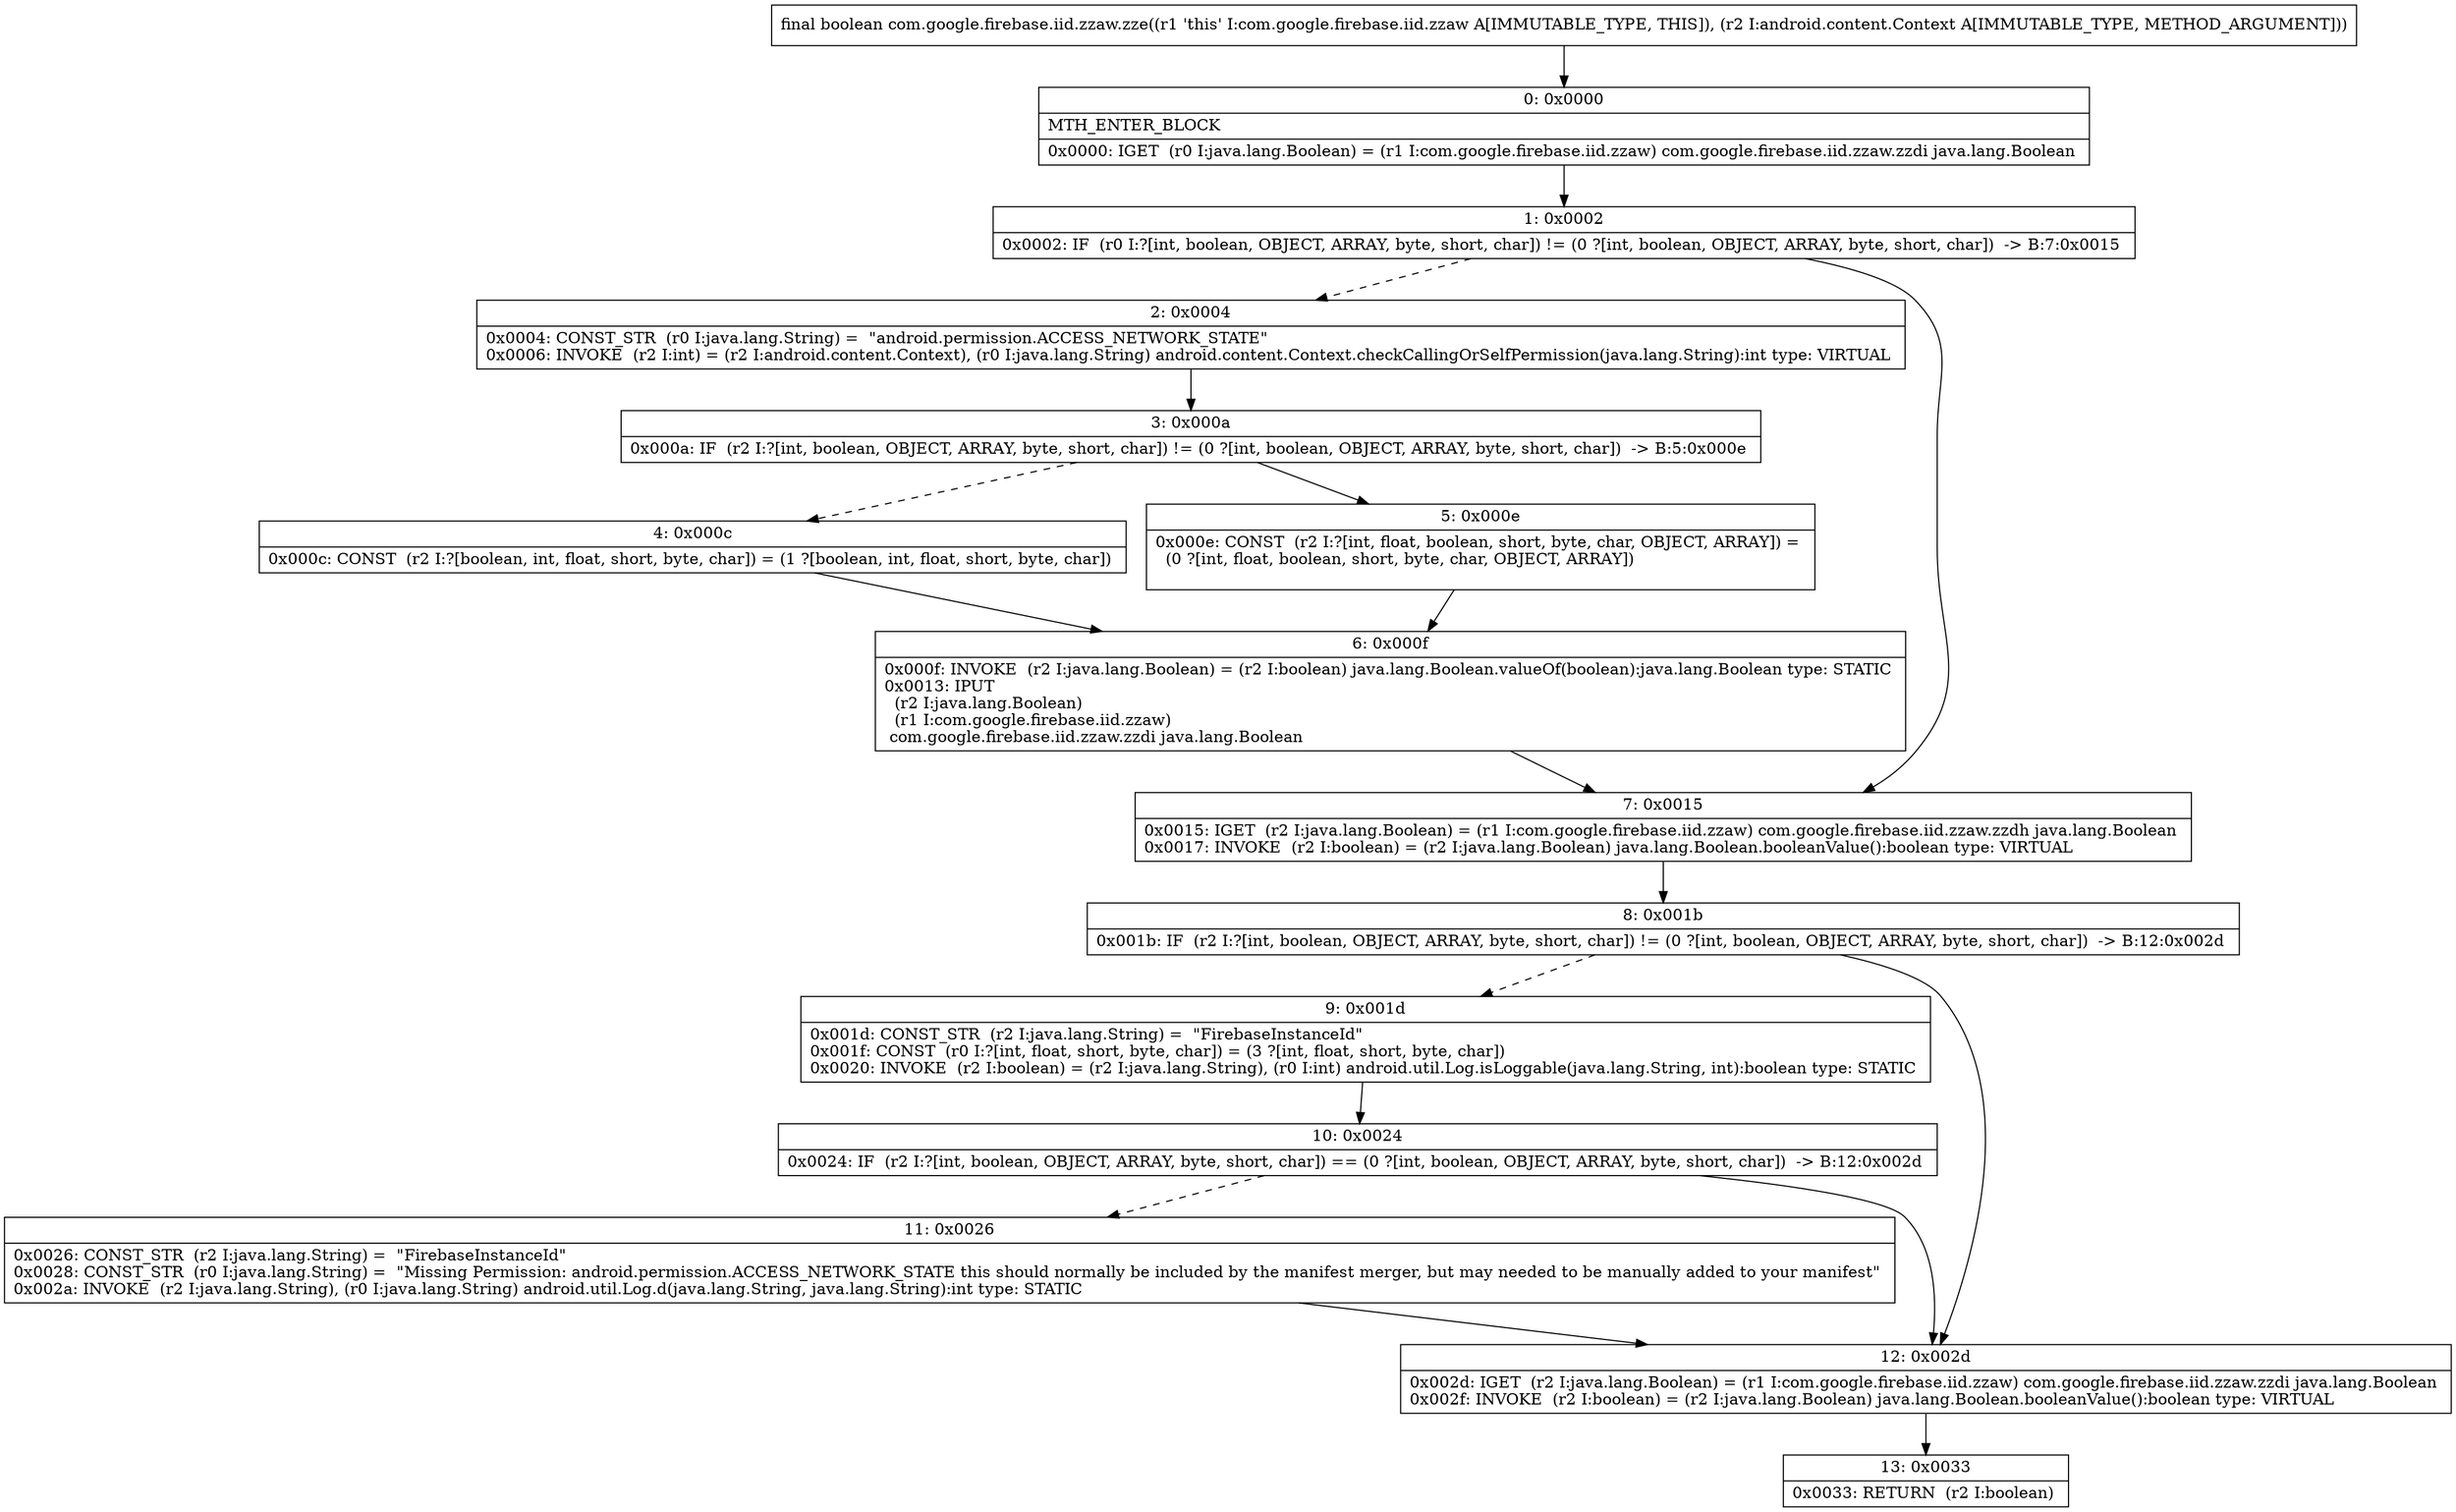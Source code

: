 digraph "CFG forcom.google.firebase.iid.zzaw.zze(Landroid\/content\/Context;)Z" {
Node_0 [shape=record,label="{0\:\ 0x0000|MTH_ENTER_BLOCK\l|0x0000: IGET  (r0 I:java.lang.Boolean) = (r1 I:com.google.firebase.iid.zzaw) com.google.firebase.iid.zzaw.zzdi java.lang.Boolean \l}"];
Node_1 [shape=record,label="{1\:\ 0x0002|0x0002: IF  (r0 I:?[int, boolean, OBJECT, ARRAY, byte, short, char]) != (0 ?[int, boolean, OBJECT, ARRAY, byte, short, char])  \-\> B:7:0x0015 \l}"];
Node_2 [shape=record,label="{2\:\ 0x0004|0x0004: CONST_STR  (r0 I:java.lang.String) =  \"android.permission.ACCESS_NETWORK_STATE\" \l0x0006: INVOKE  (r2 I:int) = (r2 I:android.content.Context), (r0 I:java.lang.String) android.content.Context.checkCallingOrSelfPermission(java.lang.String):int type: VIRTUAL \l}"];
Node_3 [shape=record,label="{3\:\ 0x000a|0x000a: IF  (r2 I:?[int, boolean, OBJECT, ARRAY, byte, short, char]) != (0 ?[int, boolean, OBJECT, ARRAY, byte, short, char])  \-\> B:5:0x000e \l}"];
Node_4 [shape=record,label="{4\:\ 0x000c|0x000c: CONST  (r2 I:?[boolean, int, float, short, byte, char]) = (1 ?[boolean, int, float, short, byte, char]) \l}"];
Node_5 [shape=record,label="{5\:\ 0x000e|0x000e: CONST  (r2 I:?[int, float, boolean, short, byte, char, OBJECT, ARRAY]) = \l  (0 ?[int, float, boolean, short, byte, char, OBJECT, ARRAY])\l \l}"];
Node_6 [shape=record,label="{6\:\ 0x000f|0x000f: INVOKE  (r2 I:java.lang.Boolean) = (r2 I:boolean) java.lang.Boolean.valueOf(boolean):java.lang.Boolean type: STATIC \l0x0013: IPUT  \l  (r2 I:java.lang.Boolean)\l  (r1 I:com.google.firebase.iid.zzaw)\l com.google.firebase.iid.zzaw.zzdi java.lang.Boolean \l}"];
Node_7 [shape=record,label="{7\:\ 0x0015|0x0015: IGET  (r2 I:java.lang.Boolean) = (r1 I:com.google.firebase.iid.zzaw) com.google.firebase.iid.zzaw.zzdh java.lang.Boolean \l0x0017: INVOKE  (r2 I:boolean) = (r2 I:java.lang.Boolean) java.lang.Boolean.booleanValue():boolean type: VIRTUAL \l}"];
Node_8 [shape=record,label="{8\:\ 0x001b|0x001b: IF  (r2 I:?[int, boolean, OBJECT, ARRAY, byte, short, char]) != (0 ?[int, boolean, OBJECT, ARRAY, byte, short, char])  \-\> B:12:0x002d \l}"];
Node_9 [shape=record,label="{9\:\ 0x001d|0x001d: CONST_STR  (r2 I:java.lang.String) =  \"FirebaseInstanceId\" \l0x001f: CONST  (r0 I:?[int, float, short, byte, char]) = (3 ?[int, float, short, byte, char]) \l0x0020: INVOKE  (r2 I:boolean) = (r2 I:java.lang.String), (r0 I:int) android.util.Log.isLoggable(java.lang.String, int):boolean type: STATIC \l}"];
Node_10 [shape=record,label="{10\:\ 0x0024|0x0024: IF  (r2 I:?[int, boolean, OBJECT, ARRAY, byte, short, char]) == (0 ?[int, boolean, OBJECT, ARRAY, byte, short, char])  \-\> B:12:0x002d \l}"];
Node_11 [shape=record,label="{11\:\ 0x0026|0x0026: CONST_STR  (r2 I:java.lang.String) =  \"FirebaseInstanceId\" \l0x0028: CONST_STR  (r0 I:java.lang.String) =  \"Missing Permission: android.permission.ACCESS_NETWORK_STATE this should normally be included by the manifest merger, but may needed to be manually added to your manifest\" \l0x002a: INVOKE  (r2 I:java.lang.String), (r0 I:java.lang.String) android.util.Log.d(java.lang.String, java.lang.String):int type: STATIC \l}"];
Node_12 [shape=record,label="{12\:\ 0x002d|0x002d: IGET  (r2 I:java.lang.Boolean) = (r1 I:com.google.firebase.iid.zzaw) com.google.firebase.iid.zzaw.zzdi java.lang.Boolean \l0x002f: INVOKE  (r2 I:boolean) = (r2 I:java.lang.Boolean) java.lang.Boolean.booleanValue():boolean type: VIRTUAL \l}"];
Node_13 [shape=record,label="{13\:\ 0x0033|0x0033: RETURN  (r2 I:boolean) \l}"];
MethodNode[shape=record,label="{final boolean com.google.firebase.iid.zzaw.zze((r1 'this' I:com.google.firebase.iid.zzaw A[IMMUTABLE_TYPE, THIS]), (r2 I:android.content.Context A[IMMUTABLE_TYPE, METHOD_ARGUMENT])) }"];
MethodNode -> Node_0;
Node_0 -> Node_1;
Node_1 -> Node_2[style=dashed];
Node_1 -> Node_7;
Node_2 -> Node_3;
Node_3 -> Node_4[style=dashed];
Node_3 -> Node_5;
Node_4 -> Node_6;
Node_5 -> Node_6;
Node_6 -> Node_7;
Node_7 -> Node_8;
Node_8 -> Node_9[style=dashed];
Node_8 -> Node_12;
Node_9 -> Node_10;
Node_10 -> Node_11[style=dashed];
Node_10 -> Node_12;
Node_11 -> Node_12;
Node_12 -> Node_13;
}

